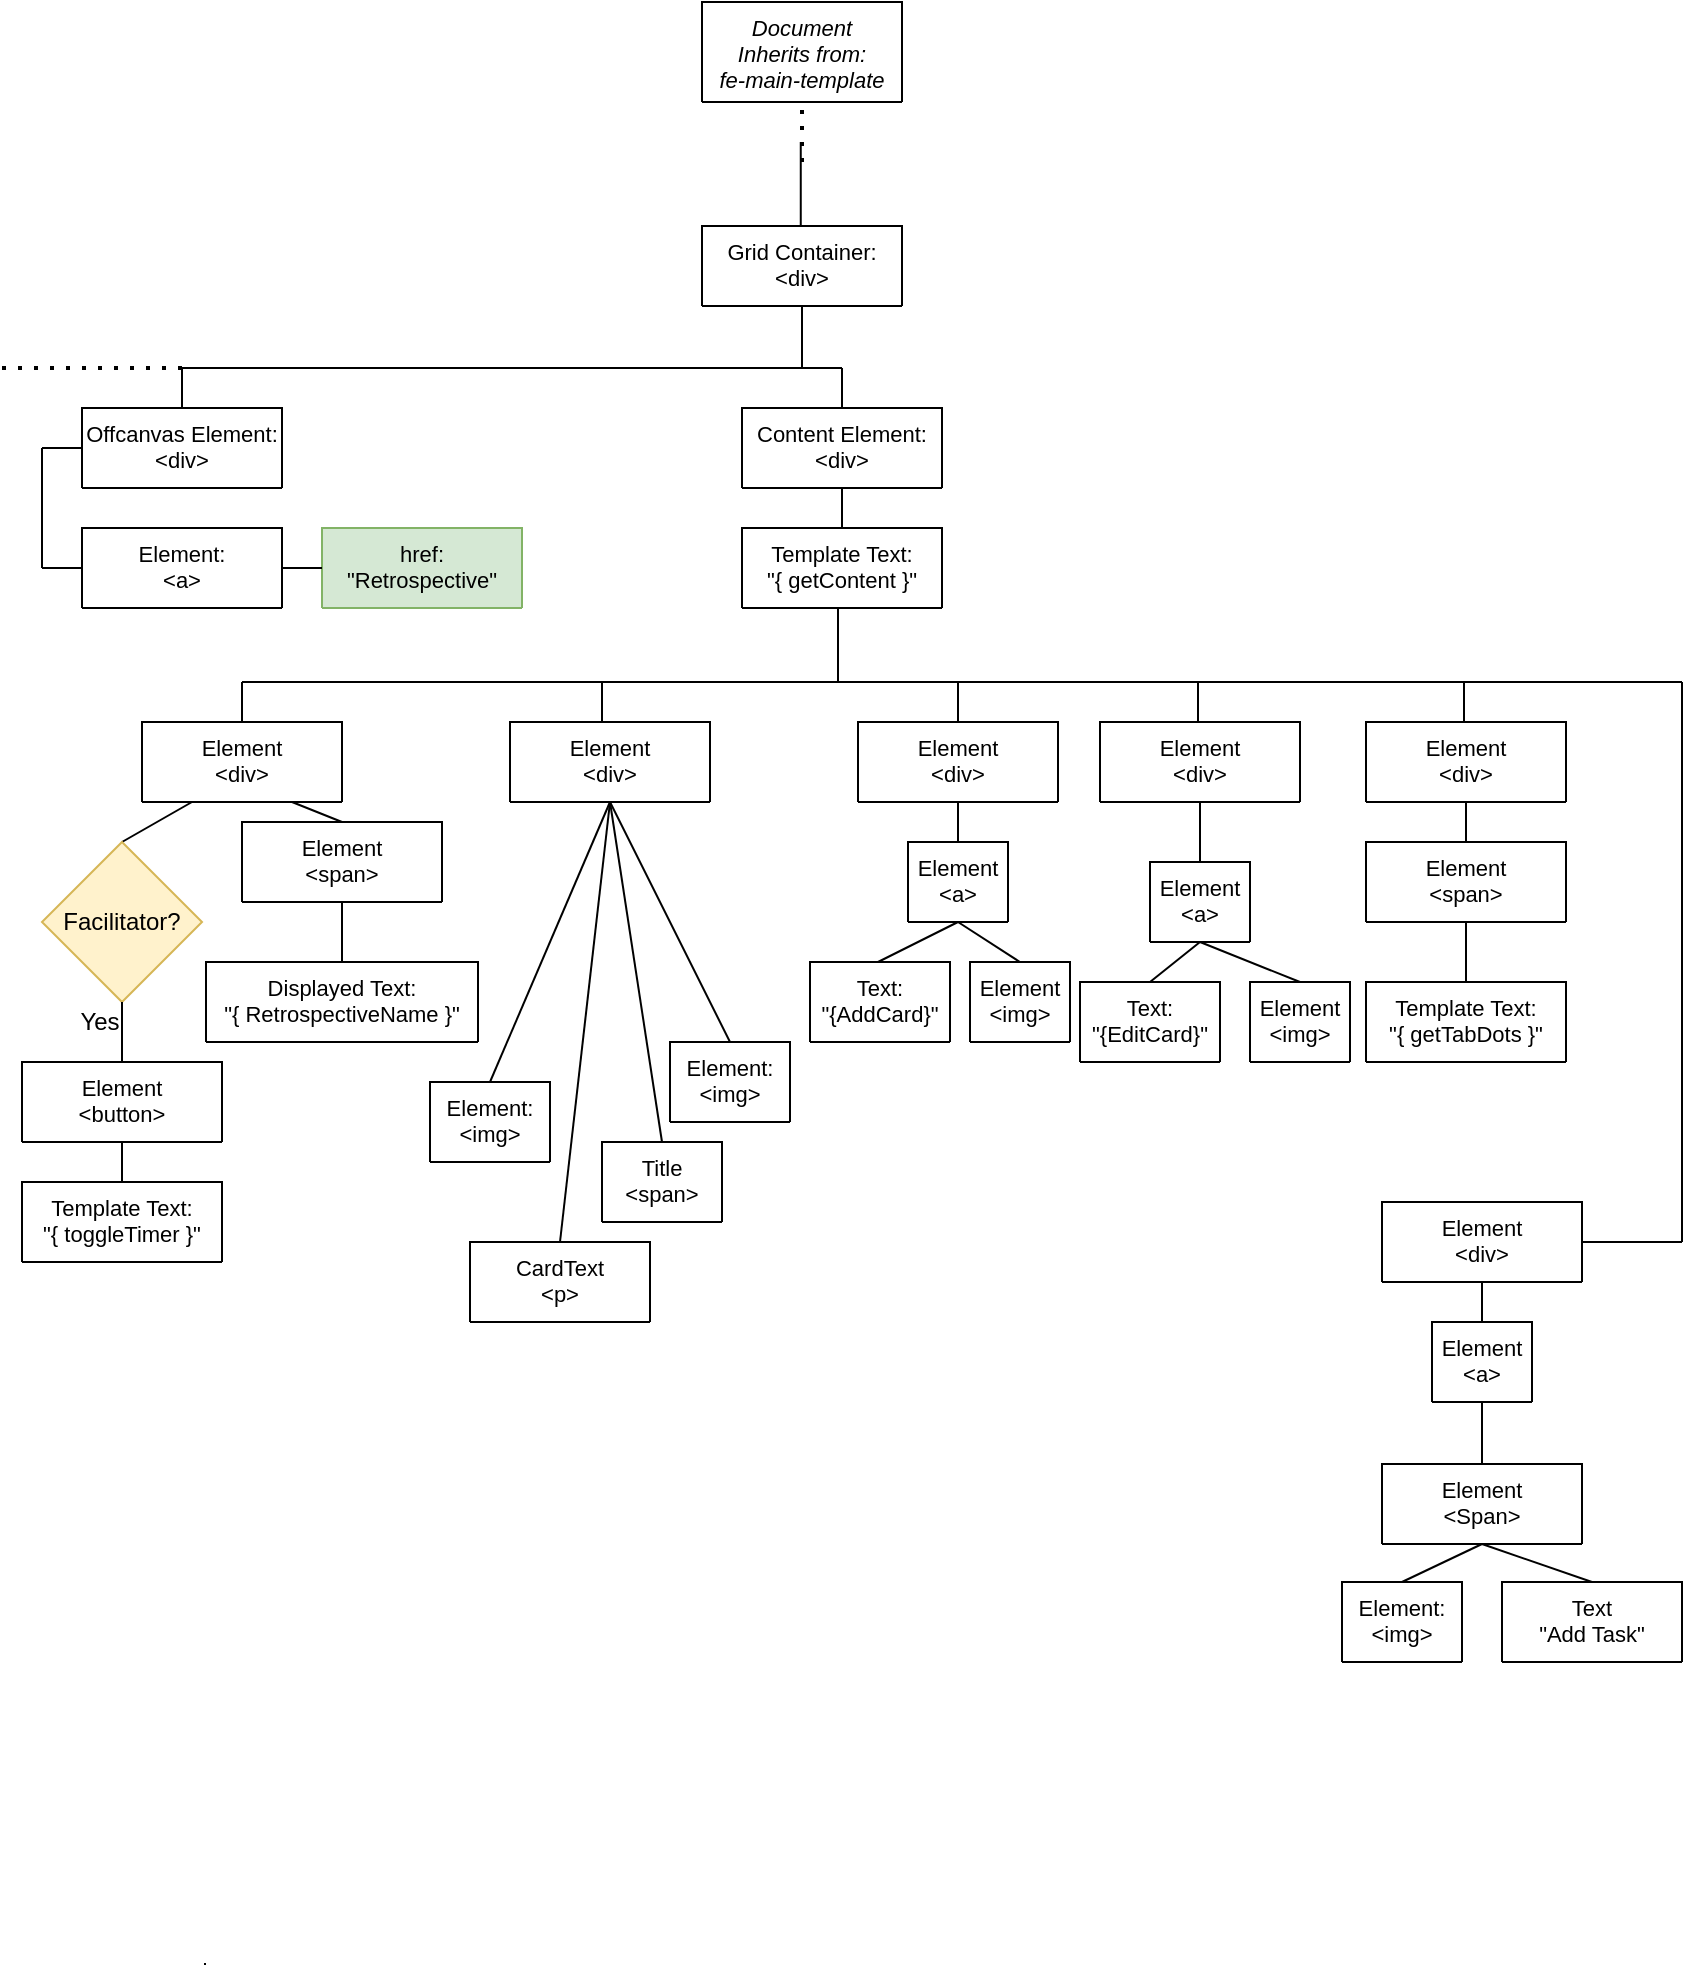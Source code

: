 <mxfile version="23.1.1" type="github">
  <diagram name="Page-1" id="cYGsJFzPVr4hY669UNgf">
    <mxGraphModel dx="1700" dy="843" grid="1" gridSize="10" guides="1" tooltips="1" connect="1" arrows="1" fold="1" page="1" pageScale="1" pageWidth="850" pageHeight="1100" math="0" shadow="0">
      <root>
        <mxCell id="0" />
        <mxCell id="1" parent="0" />
        <mxCell id="bZ-zRYonK2PxEfOanbGE-1" value="" style="endArrow=none;dashed=1;html=1;dashPattern=1 3;strokeWidth=2;rounded=0;entryX=0.5;entryY=1;entryDx=0;entryDy=0;" parent="1" edge="1">
          <mxGeometry width="50" height="50" relative="1" as="geometry">
            <mxPoint x="400" y="80" as="sourcePoint" />
            <mxPoint x="400" y="50" as="targetPoint" />
            <Array as="points">
              <mxPoint x="400" y="80" />
            </Array>
          </mxGeometry>
        </mxCell>
        <mxCell id="bZ-zRYonK2PxEfOanbGE-2" value="" style="endArrow=none;html=1;rounded=0;exitX=0.5;exitY=0;exitDx=0;exitDy=0;" parent="1" edge="1">
          <mxGeometry width="50" height="50" relative="1" as="geometry">
            <mxPoint x="399.38" y="112" as="sourcePoint" />
            <mxPoint x="399.38" y="70" as="targetPoint" />
          </mxGeometry>
        </mxCell>
        <mxCell id="bZ-zRYonK2PxEfOanbGE-3" value="Offcanvas Element:&#xa;&lt;div&gt;&#xa;" style="swimlane;fontStyle=0;align=center;verticalAlign=top;childLayout=stackLayout;horizontal=1;startSize=50;horizontalStack=0;resizeParent=1;resizeLast=0;collapsible=1;marginBottom=0;rounded=0;shadow=0;strokeWidth=1;fontSize=11;" parent="1" vertex="1">
          <mxGeometry x="40" y="203" width="100" height="40" as="geometry">
            <mxRectangle x="130" y="380" width="160" height="26" as="alternateBounds" />
          </mxGeometry>
        </mxCell>
        <mxCell id="bZ-zRYonK2PxEfOanbGE-4" value="Grid Container:&#xa;&lt;div&gt;&#xa;" style="swimlane;fontStyle=0;align=center;verticalAlign=top;childLayout=stackLayout;horizontal=1;startSize=50;horizontalStack=0;resizeParent=1;resizeLast=0;collapsible=1;marginBottom=0;rounded=0;shadow=0;strokeWidth=1;fontSize=11;" parent="1" vertex="1">
          <mxGeometry x="350" y="112" width="100" height="40" as="geometry">
            <mxRectangle x="130" y="380" width="160" height="26" as="alternateBounds" />
          </mxGeometry>
        </mxCell>
        <mxCell id="bZ-zRYonK2PxEfOanbGE-5" value="Element:&#xa;&lt;a&gt;&#xa;" style="swimlane;fontStyle=0;align=center;verticalAlign=top;childLayout=stackLayout;horizontal=1;startSize=50;horizontalStack=0;resizeParent=1;resizeLast=0;collapsible=1;marginBottom=0;rounded=0;shadow=0;strokeWidth=1;fontSize=11;" parent="1" vertex="1">
          <mxGeometry x="40" y="263" width="100" height="40" as="geometry">
            <mxRectangle x="130" y="380" width="160" height="26" as="alternateBounds" />
          </mxGeometry>
        </mxCell>
        <mxCell id="bZ-zRYonK2PxEfOanbGE-6" value="" style="endArrow=none;html=1;rounded=0;entryX=0.5;entryY=1;entryDx=0;entryDy=0;" parent="1" target="bZ-zRYonK2PxEfOanbGE-4" edge="1">
          <mxGeometry width="50" height="50" relative="1" as="geometry">
            <mxPoint x="400" y="183" as="sourcePoint" />
            <mxPoint x="420" y="253" as="targetPoint" />
          </mxGeometry>
        </mxCell>
        <mxCell id="bZ-zRYonK2PxEfOanbGE-7" value="" style="endArrow=none;html=1;rounded=0;exitX=0.5;exitY=0;exitDx=0;exitDy=0;" parent="1" source="bZ-zRYonK2PxEfOanbGE-3" edge="1">
          <mxGeometry width="50" height="50" relative="1" as="geometry">
            <mxPoint x="160" y="303" as="sourcePoint" />
            <mxPoint x="90" y="183" as="targetPoint" />
          </mxGeometry>
        </mxCell>
        <mxCell id="bZ-zRYonK2PxEfOanbGE-8" value="" style="endArrow=none;html=1;rounded=0;entryX=0;entryY=0.5;entryDx=0;entryDy=0;" parent="1" target="bZ-zRYonK2PxEfOanbGE-3" edge="1">
          <mxGeometry width="50" height="50" relative="1" as="geometry">
            <mxPoint x="20" y="223" as="sourcePoint" />
            <mxPoint x="210" y="253" as="targetPoint" />
          </mxGeometry>
        </mxCell>
        <mxCell id="bZ-zRYonK2PxEfOanbGE-9" value="" style="endArrow=none;html=1;rounded=0;entryX=0;entryY=0.5;entryDx=0;entryDy=0;" parent="1" target="bZ-zRYonK2PxEfOanbGE-5" edge="1">
          <mxGeometry width="50" height="50" relative="1" as="geometry">
            <mxPoint x="20" y="283" as="sourcePoint" />
            <mxPoint x="210" y="253" as="targetPoint" />
          </mxGeometry>
        </mxCell>
        <mxCell id="bZ-zRYonK2PxEfOanbGE-10" value="href:&#xa;&quot;Retrospective&quot;&#xa;" style="swimlane;fontStyle=0;align=center;verticalAlign=top;childLayout=stackLayout;horizontal=1;startSize=50;horizontalStack=0;resizeParent=1;resizeLast=0;collapsible=1;marginBottom=0;rounded=0;shadow=0;strokeWidth=1;fontSize=11;fillColor=#d5e8d4;strokeColor=#82b366;" parent="1" vertex="1">
          <mxGeometry x="160" y="263" width="100" height="40" as="geometry">
            <mxRectangle x="130" y="380" width="160" height="26" as="alternateBounds" />
          </mxGeometry>
        </mxCell>
        <mxCell id="bZ-zRYonK2PxEfOanbGE-11" value="" style="endArrow=none;html=1;rounded=0;entryX=0;entryY=0.5;entryDx=0;entryDy=0;exitX=1;exitY=0.5;exitDx=0;exitDy=0;" parent="1" source="bZ-zRYonK2PxEfOanbGE-5" target="bZ-zRYonK2PxEfOanbGE-10" edge="1">
          <mxGeometry width="50" height="50" relative="1" as="geometry">
            <mxPoint x="160" y="303" as="sourcePoint" />
            <mxPoint x="210" y="253" as="targetPoint" />
          </mxGeometry>
        </mxCell>
        <mxCell id="bZ-zRYonK2PxEfOanbGE-12" value="Content Element:&#xa;&lt;div&gt;&#xa;" style="swimlane;fontStyle=0;align=center;verticalAlign=top;childLayout=stackLayout;horizontal=1;startSize=50;horizontalStack=0;resizeParent=1;resizeLast=0;collapsible=1;marginBottom=0;rounded=0;shadow=0;strokeWidth=1;fontSize=11;" parent="1" vertex="1">
          <mxGeometry x="370" y="203" width="100" height="40" as="geometry">
            <mxRectangle x="130" y="380" width="160" height="26" as="alternateBounds" />
          </mxGeometry>
        </mxCell>
        <mxCell id="bZ-zRYonK2PxEfOanbGE-13" value="" style="endArrow=none;html=1;rounded=0;exitX=0.5;exitY=0;exitDx=0;exitDy=0;" parent="1" source="bZ-zRYonK2PxEfOanbGE-12" edge="1">
          <mxGeometry width="50" height="50" relative="1" as="geometry">
            <mxPoint x="210" y="303" as="sourcePoint" />
            <mxPoint x="420" y="183" as="targetPoint" />
          </mxGeometry>
        </mxCell>
        <mxCell id="bZ-zRYonK2PxEfOanbGE-14" value="Template Text:&#xa;&quot;{ getContent }&quot;&#xa;" style="swimlane;fontStyle=0;align=center;verticalAlign=top;childLayout=stackLayout;horizontal=1;startSize=50;horizontalStack=0;resizeParent=1;resizeLast=0;collapsible=1;marginBottom=0;rounded=0;shadow=0;strokeWidth=1;fontSize=11;" parent="1" vertex="1">
          <mxGeometry x="370" y="263" width="100" height="40" as="geometry">
            <mxRectangle x="130" y="380" width="160" height="26" as="alternateBounds" />
          </mxGeometry>
        </mxCell>
        <mxCell id="bZ-zRYonK2PxEfOanbGE-15" value="" style="endArrow=none;html=1;rounded=0;entryX=0.5;entryY=1;entryDx=0;entryDy=0;exitX=0.5;exitY=0;exitDx=0;exitDy=0;" parent="1" source="bZ-zRYonK2PxEfOanbGE-14" target="bZ-zRYonK2PxEfOanbGE-12" edge="1">
          <mxGeometry width="50" height="50" relative="1" as="geometry">
            <mxPoint x="210" y="303" as="sourcePoint" />
            <mxPoint x="260" y="253" as="targetPoint" />
          </mxGeometry>
        </mxCell>
        <mxCell id="bZ-zRYonK2PxEfOanbGE-16" value="" style="endArrow=none;html=1;rounded=0;" parent="1" edge="1">
          <mxGeometry width="50" height="50" relative="1" as="geometry">
            <mxPoint x="90" y="183" as="sourcePoint" />
            <mxPoint x="420" y="183" as="targetPoint" />
          </mxGeometry>
        </mxCell>
        <mxCell id="bZ-zRYonK2PxEfOanbGE-17" value="" style="endArrow=none;html=1;rounded=0;" parent="1" edge="1">
          <mxGeometry width="50" height="50" relative="1" as="geometry">
            <mxPoint x="20" y="283" as="sourcePoint" />
            <mxPoint x="20" y="223" as="targetPoint" />
          </mxGeometry>
        </mxCell>
        <mxCell id="bZ-zRYonK2PxEfOanbGE-18" value="" style="endArrow=none;dashed=1;html=1;dashPattern=1 3;strokeWidth=2;rounded=0;" parent="1" edge="1">
          <mxGeometry width="50" height="50" relative="1" as="geometry">
            <mxPoint y="183" as="sourcePoint" />
            <mxPoint x="90" y="183" as="targetPoint" />
          </mxGeometry>
        </mxCell>
        <mxCell id="bZ-zRYonK2PxEfOanbGE-20" value="" style="endArrow=none;html=1;rounded=0;entryX=0.5;entryY=1;entryDx=0;entryDy=0;" parent="1" edge="1">
          <mxGeometry width="50" height="50" relative="1" as="geometry">
            <mxPoint x="418" y="340" as="sourcePoint" />
            <mxPoint x="418" y="303" as="targetPoint" />
          </mxGeometry>
        </mxCell>
        <mxCell id="bZ-zRYonK2PxEfOanbGE-38" value="" style="endArrow=none;html=1;rounded=0;" parent="1" edge="1">
          <mxGeometry width="50" height="50" relative="1" as="geometry">
            <mxPoint x="840" y="620" as="sourcePoint" />
            <mxPoint x="840" y="340" as="targetPoint" />
          </mxGeometry>
        </mxCell>
        <mxCell id="bZ-zRYonK2PxEfOanbGE-39" value="Element&#xa;&lt;div&gt;&#xa;" style="swimlane;fontStyle=0;align=center;verticalAlign=top;childLayout=stackLayout;horizontal=1;startSize=50;horizontalStack=0;resizeParent=1;resizeLast=0;collapsible=1;marginBottom=0;rounded=0;shadow=0;strokeWidth=1;fontSize=11;" parent="1" vertex="1">
          <mxGeometry x="70" y="360" width="100" height="40" as="geometry">
            <mxRectangle x="130" y="380" width="160" height="26" as="alternateBounds" />
          </mxGeometry>
        </mxCell>
        <mxCell id="bZ-zRYonK2PxEfOanbGE-40" value="Element&#xa;&lt;button&gt;&#xa;&#xa;&#xa;" style="swimlane;fontStyle=0;align=center;verticalAlign=top;childLayout=stackLayout;horizontal=1;startSize=50;horizontalStack=0;resizeParent=1;resizeLast=0;collapsible=1;marginBottom=0;rounded=0;shadow=0;strokeWidth=1;fontSize=11;" parent="1" vertex="1">
          <mxGeometry x="10" y="530" width="100" height="40" as="geometry">
            <mxRectangle x="130" y="380" width="160" height="26" as="alternateBounds" />
          </mxGeometry>
        </mxCell>
        <mxCell id="bZ-zRYonK2PxEfOanbGE-41" value="" style="endArrow=none;html=1;rounded=0;entryX=0.25;entryY=1;entryDx=0;entryDy=0;exitX=0.5;exitY=0;exitDx=0;exitDy=0;" parent="1" source="bZ-zRYonK2PxEfOanbGE-121" target="bZ-zRYonK2PxEfOanbGE-39" edge="1">
          <mxGeometry width="50" height="50" relative="1" as="geometry">
            <mxPoint x="49.68" y="518" as="sourcePoint" />
            <mxPoint x="49.68" y="468" as="targetPoint" />
          </mxGeometry>
        </mxCell>
        <mxCell id="bZ-zRYonK2PxEfOanbGE-43" value="" style="endArrow=none;html=1;rounded=0;entryX=0.5;entryY=1;entryDx=0;entryDy=0;exitX=0.5;exitY=0;exitDx=0;exitDy=0;" parent="1" source="bZ-zRYonK2PxEfOanbGE-42" target="bZ-zRYonK2PxEfOanbGE-40" edge="1">
          <mxGeometry width="50" height="50" relative="1" as="geometry">
            <mxPoint x="-15" y="640" as="sourcePoint" />
            <mxPoint x="35" y="590" as="targetPoint" />
          </mxGeometry>
        </mxCell>
        <mxCell id="bZ-zRYonK2PxEfOanbGE-46" value="Element&#xa;&lt;span&gt;&#xa;" style="swimlane;fontStyle=0;align=center;verticalAlign=top;childLayout=stackLayout;horizontal=1;startSize=50;horizontalStack=0;resizeParent=1;resizeLast=0;collapsible=1;marginBottom=0;rounded=0;shadow=0;strokeWidth=1;fontSize=11;" parent="1" vertex="1">
          <mxGeometry x="120" y="410" width="100" height="40" as="geometry">
            <mxRectangle x="130" y="380" width="160" height="26" as="alternateBounds" />
          </mxGeometry>
        </mxCell>
        <mxCell id="bZ-zRYonK2PxEfOanbGE-47" value="" style="endArrow=none;html=1;rounded=0;entryX=0.75;entryY=1;entryDx=0;entryDy=0;exitX=0.5;exitY=0;exitDx=0;exitDy=0;" parent="1" source="bZ-zRYonK2PxEfOanbGE-46" target="bZ-zRYonK2PxEfOanbGE-39" edge="1">
          <mxGeometry width="50" height="50" relative="1" as="geometry">
            <mxPoint x="223" y="520" as="sourcePoint" />
            <mxPoint x="273" y="470" as="targetPoint" />
          </mxGeometry>
        </mxCell>
        <mxCell id="bZ-zRYonK2PxEfOanbGE-48" value="Displayed Text:&#xa;&quot;{ RetrospectiveName }&quot;&#xa;" style="swimlane;fontStyle=0;align=center;verticalAlign=top;childLayout=stackLayout;horizontal=1;startSize=50;horizontalStack=0;resizeParent=1;resizeLast=0;collapsible=1;marginBottom=0;rounded=0;shadow=0;strokeWidth=1;fontSize=11;" parent="1" vertex="1">
          <mxGeometry x="102" y="480" width="136" height="40" as="geometry">
            <mxRectangle x="130" y="380" width="160" height="26" as="alternateBounds" />
          </mxGeometry>
        </mxCell>
        <mxCell id="bZ-zRYonK2PxEfOanbGE-49" value="" style="endArrow=none;html=1;rounded=0;entryX=0.5;entryY=1;entryDx=0;entryDy=0;exitX=0.5;exitY=0;exitDx=0;exitDy=0;" parent="1" source="bZ-zRYonK2PxEfOanbGE-48" target="bZ-zRYonK2PxEfOanbGE-46" edge="1">
          <mxGeometry width="50" height="50" relative="1" as="geometry">
            <mxPoint x="233" y="520" as="sourcePoint" />
            <mxPoint x="283" y="470" as="targetPoint" />
          </mxGeometry>
        </mxCell>
        <mxCell id="bZ-zRYonK2PxEfOanbGE-50" value="" style="endArrow=none;html=1;rounded=0;entryX=0.5;entryY=0;entryDx=0;entryDy=0;" parent="1" target="bZ-zRYonK2PxEfOanbGE-39" edge="1">
          <mxGeometry width="50" height="50" relative="1" as="geometry">
            <mxPoint x="120" y="340" as="sourcePoint" />
            <mxPoint x="120" y="440" as="targetPoint" />
          </mxGeometry>
        </mxCell>
        <mxCell id="bZ-zRYonK2PxEfOanbGE-56" value="" style="endArrow=none;html=1;rounded=0;" parent="1" edge="1">
          <mxGeometry width="50" height="50" relative="1" as="geometry">
            <mxPoint x="300" y="340" as="sourcePoint" />
            <mxPoint x="300" y="400" as="targetPoint" />
          </mxGeometry>
        </mxCell>
        <mxCell id="bZ-zRYonK2PxEfOanbGE-57" value="Title&#xa;&lt;span&gt;&#xa;" style="swimlane;fontStyle=0;align=center;verticalAlign=top;childLayout=stackLayout;horizontal=1;startSize=50;horizontalStack=0;resizeParent=1;resizeLast=0;collapsible=1;marginBottom=0;rounded=0;shadow=0;strokeWidth=1;fontSize=11;" parent="1" vertex="1">
          <mxGeometry x="300" y="570" width="60" height="40" as="geometry">
            <mxRectangle x="130" y="380" width="160" height="26" as="alternateBounds" />
          </mxGeometry>
        </mxCell>
        <mxCell id="bZ-zRYonK2PxEfOanbGE-63" value="" style="endArrow=none;html=1;rounded=0;entryX=0.5;entryY=1;entryDx=0;entryDy=0;exitX=0.5;exitY=0;exitDx=0;exitDy=0;" parent="1" source="bZ-zRYonK2PxEfOanbGE-57" target="bZ-zRYonK2PxEfOanbGE-64" edge="1">
          <mxGeometry width="50" height="50" relative="1" as="geometry">
            <mxPoint x="601.5" y="459" as="sourcePoint" />
            <mxPoint x="493" y="491" as="targetPoint" />
          </mxGeometry>
        </mxCell>
        <mxCell id="bZ-zRYonK2PxEfOanbGE-64" value="Element&#xa;&lt;div&gt;&#xa;" style="swimlane;fontStyle=0;align=center;verticalAlign=top;childLayout=stackLayout;horizontal=1;startSize=50;horizontalStack=0;resizeParent=1;resizeLast=0;collapsible=1;marginBottom=0;rounded=0;shadow=0;strokeWidth=1;fontSize=11;" parent="1" vertex="1">
          <mxGeometry x="254" y="360" width="100" height="40" as="geometry">
            <mxRectangle x="130" y="380" width="160" height="26" as="alternateBounds" />
          </mxGeometry>
        </mxCell>
        <mxCell id="bZ-zRYonK2PxEfOanbGE-65" value="Element:&#xa;&lt;img&gt;&#xa;" style="swimlane;fontStyle=0;align=center;verticalAlign=top;childLayout=stackLayout;horizontal=1;startSize=50;horizontalStack=0;resizeParent=1;resizeLast=0;collapsible=1;marginBottom=0;rounded=0;shadow=0;strokeWidth=1;fontSize=11;" parent="1" vertex="1">
          <mxGeometry x="334" y="520" width="60" height="40" as="geometry">
            <mxRectangle x="130" y="380" width="160" height="26" as="alternateBounds" />
          </mxGeometry>
        </mxCell>
        <mxCell id="bZ-zRYonK2PxEfOanbGE-66" value="" style="endArrow=none;html=1;rounded=0;exitX=0.5;exitY=0;exitDx=0;exitDy=0;entryX=0.5;entryY=1;entryDx=0;entryDy=0;" parent="1" source="bZ-zRYonK2PxEfOanbGE-65" target="bZ-zRYonK2PxEfOanbGE-64" edge="1">
          <mxGeometry width="50" height="50" relative="1" as="geometry">
            <mxPoint x="619" y="437" as="sourcePoint" />
            <mxPoint x="303" y="440" as="targetPoint" />
          </mxGeometry>
        </mxCell>
        <mxCell id="bZ-zRYonK2PxEfOanbGE-67" value="" style="endArrow=none;html=1;rounded=0;entryX=0.5;entryY=1;entryDx=0;entryDy=0;exitX=0.5;exitY=0;exitDx=0;exitDy=0;" parent="1" source="bZ-zRYonK2PxEfOanbGE-68" target="bZ-zRYonK2PxEfOanbGE-64" edge="1">
          <mxGeometry width="50" height="50" relative="1" as="geometry">
            <mxPoint x="589" y="587" as="sourcePoint" />
            <mxPoint x="669" y="387" as="targetPoint" />
          </mxGeometry>
        </mxCell>
        <mxCell id="bZ-zRYonK2PxEfOanbGE-68" value="CardText&#xa;&lt;p&gt;&#xa;&#xa;" style="swimlane;fontStyle=0;align=center;verticalAlign=top;childLayout=stackLayout;horizontal=1;startSize=50;horizontalStack=0;resizeParent=1;resizeLast=0;collapsible=1;marginBottom=0;rounded=0;shadow=0;strokeWidth=1;fontSize=11;" parent="1" vertex="1">
          <mxGeometry x="234" y="620" width="90" height="40" as="geometry">
            <mxRectangle x="130" y="380" width="160" height="26" as="alternateBounds" />
          </mxGeometry>
        </mxCell>
        <mxCell id="bZ-zRYonK2PxEfOanbGE-69" value="Element:&#xa;&lt;img&gt;&#xa;" style="swimlane;fontStyle=0;align=center;verticalAlign=top;childLayout=stackLayout;horizontal=1;startSize=50;horizontalStack=0;resizeParent=1;resizeLast=0;collapsible=1;marginBottom=0;rounded=0;shadow=0;strokeWidth=1;fontSize=11;" parent="1" vertex="1">
          <mxGeometry x="214" y="540" width="60" height="40" as="geometry">
            <mxRectangle x="130" y="380" width="160" height="26" as="alternateBounds" />
          </mxGeometry>
        </mxCell>
        <mxCell id="bZ-zRYonK2PxEfOanbGE-70" value="" style="endArrow=none;html=1;rounded=0;entryX=0.5;entryY=1;entryDx=0;entryDy=0;exitX=0.5;exitY=0;exitDx=0;exitDy=0;" parent="1" source="bZ-zRYonK2PxEfOanbGE-69" target="bZ-zRYonK2PxEfOanbGE-64" edge="1">
          <mxGeometry width="50" height="50" relative="1" as="geometry">
            <mxPoint x="619" y="607" as="sourcePoint" />
            <mxPoint x="669" y="557" as="targetPoint" />
          </mxGeometry>
        </mxCell>
        <mxCell id="bZ-zRYonK2PxEfOanbGE-71" value="Element&#xa;&lt;div&gt;&#xa;" style="swimlane;fontStyle=0;align=center;verticalAlign=top;childLayout=stackLayout;horizontal=1;startSize=50;horizontalStack=0;resizeParent=1;resizeLast=0;collapsible=1;marginBottom=0;rounded=0;shadow=0;strokeWidth=1;fontSize=11;" parent="1" vertex="1">
          <mxGeometry x="690" y="600" width="100" height="40" as="geometry">
            <mxRectangle x="130" y="380" width="160" height="26" as="alternateBounds" />
          </mxGeometry>
        </mxCell>
        <mxCell id="bZ-zRYonK2PxEfOanbGE-73" value="Element&#xa;&lt;Span&gt;&#xa;" style="swimlane;fontStyle=0;align=center;verticalAlign=top;childLayout=stackLayout;horizontal=1;startSize=50;horizontalStack=0;resizeParent=1;resizeLast=0;collapsible=1;marginBottom=0;rounded=0;shadow=0;strokeWidth=1;fontSize=11;" parent="1" vertex="1">
          <mxGeometry x="690" y="731" width="100" height="40" as="geometry">
            <mxRectangle x="130" y="380" width="160" height="26" as="alternateBounds" />
          </mxGeometry>
        </mxCell>
        <mxCell id="bZ-zRYonK2PxEfOanbGE-74" value="Element:&#xa;&lt;img&gt;&#xa;" style="swimlane;fontStyle=0;align=center;verticalAlign=top;childLayout=stackLayout;horizontal=1;startSize=50;horizontalStack=0;resizeParent=1;resizeLast=0;collapsible=1;marginBottom=0;rounded=0;shadow=0;strokeWidth=1;fontSize=11;" parent="1" vertex="1">
          <mxGeometry x="670" y="790" width="60" height="40" as="geometry">
            <mxRectangle x="130" y="380" width="160" height="26" as="alternateBounds" />
          </mxGeometry>
        </mxCell>
        <mxCell id="bZ-zRYonK2PxEfOanbGE-75" value="Text&#xa;&quot;Add Task&quot;&#xa;" style="swimlane;fontStyle=0;align=center;verticalAlign=top;childLayout=stackLayout;horizontal=1;startSize=50;horizontalStack=0;resizeParent=1;resizeLast=0;collapsible=1;marginBottom=0;rounded=0;shadow=0;strokeWidth=1;fontSize=11;" parent="1" vertex="1">
          <mxGeometry x="750" y="790" width="90" height="40" as="geometry">
            <mxRectangle x="130" y="380" width="160" height="26" as="alternateBounds" />
          </mxGeometry>
        </mxCell>
        <mxCell id="bZ-zRYonK2PxEfOanbGE-76" value="Element&#xa;&lt;a&gt;&#xa;" style="swimlane;fontStyle=0;align=center;verticalAlign=top;childLayout=stackLayout;horizontal=1;startSize=50;horizontalStack=0;resizeParent=1;resizeLast=0;collapsible=1;marginBottom=0;rounded=0;shadow=0;strokeWidth=1;fontSize=11;" parent="1" vertex="1">
          <mxGeometry x="715" y="660" width="50" height="40" as="geometry">
            <mxRectangle x="130" y="380" width="160" height="26" as="alternateBounds" />
          </mxGeometry>
        </mxCell>
        <mxCell id="bZ-zRYonK2PxEfOanbGE-77" value="" style="endArrow=none;html=1;rounded=0;entryX=0.5;entryY=1;entryDx=0;entryDy=0;exitX=0.5;exitY=0;exitDx=0;exitDy=0;" parent="1" source="bZ-zRYonK2PxEfOanbGE-76" target="bZ-zRYonK2PxEfOanbGE-71" edge="1">
          <mxGeometry width="50" height="50" relative="1" as="geometry">
            <mxPoint x="910" y="581" as="sourcePoint" />
            <mxPoint x="960" y="531" as="targetPoint" />
          </mxGeometry>
        </mxCell>
        <mxCell id="bZ-zRYonK2PxEfOanbGE-78" value="" style="endArrow=none;html=1;rounded=0;exitX=0.5;exitY=1;exitDx=0;exitDy=0;entryX=0.5;entryY=0;entryDx=0;entryDy=0;" parent="1" source="bZ-zRYonK2PxEfOanbGE-76" target="bZ-zRYonK2PxEfOanbGE-73" edge="1">
          <mxGeometry width="50" height="50" relative="1" as="geometry">
            <mxPoint x="910" y="601" as="sourcePoint" />
            <mxPoint x="960" y="551" as="targetPoint" />
          </mxGeometry>
        </mxCell>
        <mxCell id="bZ-zRYonK2PxEfOanbGE-79" value="" style="endArrow=none;html=1;rounded=0;entryX=0.5;entryY=1;entryDx=0;entryDy=0;" parent="1" target="bZ-zRYonK2PxEfOanbGE-73" edge="1">
          <mxGeometry width="50" height="50" relative="1" as="geometry">
            <mxPoint x="700" y="790" as="sourcePoint" />
            <mxPoint x="922.5" y="751" as="targetPoint" />
          </mxGeometry>
        </mxCell>
        <mxCell id="bZ-zRYonK2PxEfOanbGE-80" value="" style="endArrow=none;html=1;rounded=0;entryX=0.5;entryY=0;entryDx=0;entryDy=0;exitX=0.5;exitY=1;exitDx=0;exitDy=0;" parent="1" source="bZ-zRYonK2PxEfOanbGE-73" target="bZ-zRYonK2PxEfOanbGE-75" edge="1">
          <mxGeometry width="50" height="50" relative="1" as="geometry">
            <mxPoint x="923" y="781" as="sourcePoint" />
            <mxPoint x="960" y="541" as="targetPoint" />
          </mxGeometry>
        </mxCell>
        <mxCell id="bZ-zRYonK2PxEfOanbGE-86" value="Element&#xa;&lt;div&gt;&#xa;" style="swimlane;fontStyle=0;align=center;verticalAlign=top;childLayout=stackLayout;horizontal=1;startSize=50;horizontalStack=0;resizeParent=1;resizeLast=0;collapsible=1;marginBottom=0;rounded=0;shadow=0;strokeWidth=1;fontSize=11;" parent="1" vertex="1">
          <mxGeometry x="428" y="360" width="100" height="40" as="geometry">
            <mxRectangle x="130" y="380" width="160" height="26" as="alternateBounds" />
          </mxGeometry>
        </mxCell>
        <mxCell id="bZ-zRYonK2PxEfOanbGE-87" value="Element&#xa;&lt;div&gt;&#xa;" style="swimlane;fontStyle=0;align=center;verticalAlign=top;childLayout=stackLayout;horizontal=1;startSize=50;horizontalStack=0;resizeParent=1;resizeLast=0;collapsible=1;marginBottom=0;rounded=0;shadow=0;strokeWidth=1;fontSize=11;" parent="1" vertex="1">
          <mxGeometry x="549" y="360" width="100" height="40" as="geometry">
            <mxRectangle x="130" y="380" width="160" height="26" as="alternateBounds" />
          </mxGeometry>
        </mxCell>
        <mxCell id="bZ-zRYonK2PxEfOanbGE-88" value="Element&#xa;&lt;a&gt;&#xa;" style="swimlane;fontStyle=0;align=center;verticalAlign=top;childLayout=stackLayout;horizontal=1;startSize=50;horizontalStack=0;resizeParent=1;resizeLast=0;collapsible=1;marginBottom=0;rounded=0;shadow=0;strokeWidth=1;fontSize=11;" parent="1" vertex="1">
          <mxGeometry x="453" y="420" width="50" height="40" as="geometry">
            <mxRectangle x="130" y="380" width="160" height="26" as="alternateBounds" />
          </mxGeometry>
        </mxCell>
        <mxCell id="bZ-zRYonK2PxEfOanbGE-89" value="Element&#xa;&lt;img&gt;&#xa;" style="swimlane;fontStyle=0;align=center;verticalAlign=top;childLayout=stackLayout;horizontal=1;startSize=50;horizontalStack=0;resizeParent=1;resizeLast=0;collapsible=1;marginBottom=0;rounded=0;shadow=0;strokeWidth=1;fontSize=11;" parent="1" vertex="1">
          <mxGeometry x="484" y="480" width="50" height="40" as="geometry">
            <mxRectangle x="130" y="380" width="160" height="26" as="alternateBounds" />
          </mxGeometry>
        </mxCell>
        <mxCell id="bZ-zRYonK2PxEfOanbGE-90" value="Text:&#xa;&quot;{AddCard}&quot;&#xa;&#xa;" style="swimlane;fontStyle=0;align=center;verticalAlign=top;childLayout=stackLayout;horizontal=1;startSize=50;horizontalStack=0;resizeParent=1;resizeLast=0;collapsible=1;marginBottom=0;rounded=0;shadow=0;strokeWidth=1;fontSize=11;" parent="1" vertex="1">
          <mxGeometry x="404" y="480" width="70" height="40" as="geometry">
            <mxRectangle x="130" y="380" width="160" height="26" as="alternateBounds" />
          </mxGeometry>
        </mxCell>
        <mxCell id="bZ-zRYonK2PxEfOanbGE-91" value="" style="endArrow=none;html=1;rounded=0;exitX=0.5;exitY=1;exitDx=0;exitDy=0;entryX=0.5;entryY=0;entryDx=0;entryDy=0;" parent="1" source="bZ-zRYonK2PxEfOanbGE-86" target="bZ-zRYonK2PxEfOanbGE-88" edge="1">
          <mxGeometry width="50" height="50" relative="1" as="geometry">
            <mxPoint x="678" y="410" as="sourcePoint" />
            <mxPoint x="728" y="360" as="targetPoint" />
          </mxGeometry>
        </mxCell>
        <mxCell id="bZ-zRYonK2PxEfOanbGE-92" value="" style="endArrow=none;html=1;rounded=0;exitX=0.5;exitY=1;exitDx=0;exitDy=0;entryX=0.5;entryY=0;entryDx=0;entryDy=0;" parent="1" source="bZ-zRYonK2PxEfOanbGE-88" target="bZ-zRYonK2PxEfOanbGE-89" edge="1">
          <mxGeometry width="50" height="50" relative="1" as="geometry">
            <mxPoint x="678" y="410" as="sourcePoint" />
            <mxPoint x="653" y="480" as="targetPoint" />
          </mxGeometry>
        </mxCell>
        <mxCell id="bZ-zRYonK2PxEfOanbGE-93" value="" style="endArrow=none;html=1;rounded=0;exitX=0.5;exitY=1;exitDx=0;exitDy=0;entryX=0.5;entryY=0;entryDx=0;entryDy=0;" parent="1" source="bZ-zRYonK2PxEfOanbGE-88" edge="1">
          <mxGeometry width="50" height="50" relative="1" as="geometry">
            <mxPoint x="678" y="410" as="sourcePoint" />
            <mxPoint x="438" y="480" as="targetPoint" />
          </mxGeometry>
        </mxCell>
        <mxCell id="bZ-zRYonK2PxEfOanbGE-94" value="Element&#xa;&lt;a&gt;&#xa;" style="swimlane;fontStyle=0;align=center;verticalAlign=top;childLayout=stackLayout;horizontal=1;startSize=50;horizontalStack=0;resizeParent=1;resizeLast=0;collapsible=1;marginBottom=0;rounded=0;shadow=0;strokeWidth=1;fontSize=11;" parent="1" vertex="1">
          <mxGeometry x="574" y="430" width="50" height="40" as="geometry">
            <mxRectangle x="130" y="380" width="160" height="26" as="alternateBounds" />
          </mxGeometry>
        </mxCell>
        <mxCell id="bZ-zRYonK2PxEfOanbGE-95" value="Element&#xa;&lt;img&gt;&#xa;" style="swimlane;fontStyle=0;align=center;verticalAlign=top;childLayout=stackLayout;horizontal=1;startSize=50;horizontalStack=0;resizeParent=1;resizeLast=0;collapsible=1;marginBottom=0;rounded=0;shadow=0;strokeWidth=1;fontSize=11;" parent="1" vertex="1">
          <mxGeometry x="624" y="490" width="50" height="40" as="geometry">
            <mxRectangle x="130" y="380" width="160" height="26" as="alternateBounds" />
          </mxGeometry>
        </mxCell>
        <mxCell id="bZ-zRYonK2PxEfOanbGE-96" value="Text:&#xa;&quot;{EditCard}&quot;&#xa;&#xa;" style="swimlane;fontStyle=0;align=center;verticalAlign=top;childLayout=stackLayout;horizontal=1;startSize=50;horizontalStack=0;resizeParent=1;resizeLast=0;collapsible=1;marginBottom=0;rounded=0;shadow=0;strokeWidth=1;fontSize=11;" parent="1" vertex="1">
          <mxGeometry x="539" y="490" width="70" height="40" as="geometry">
            <mxRectangle x="130" y="380" width="160" height="26" as="alternateBounds" />
          </mxGeometry>
        </mxCell>
        <mxCell id="bZ-zRYonK2PxEfOanbGE-97" value="" style="endArrow=none;html=1;rounded=0;exitX=0.5;exitY=1;exitDx=0;exitDy=0;entryX=0.5;entryY=0;entryDx=0;entryDy=0;" parent="1" source="bZ-zRYonK2PxEfOanbGE-87" target="bZ-zRYonK2PxEfOanbGE-94" edge="1">
          <mxGeometry width="50" height="50" relative="1" as="geometry">
            <mxPoint x="584" y="622" as="sourcePoint" />
            <mxPoint x="784" y="472" as="targetPoint" />
          </mxGeometry>
        </mxCell>
        <mxCell id="bZ-zRYonK2PxEfOanbGE-98" value="" style="endArrow=none;html=1;rounded=0;exitX=0.5;exitY=1;exitDx=0;exitDy=0;entryX=0.5;entryY=0;entryDx=0;entryDy=0;" parent="1" source="bZ-zRYonK2PxEfOanbGE-94" target="bZ-zRYonK2PxEfOanbGE-95" edge="1">
          <mxGeometry width="50" height="50" relative="1" as="geometry">
            <mxPoint x="734" y="522" as="sourcePoint" />
            <mxPoint x="784" y="472" as="targetPoint" />
          </mxGeometry>
        </mxCell>
        <mxCell id="bZ-zRYonK2PxEfOanbGE-99" value="" style="endArrow=none;html=1;rounded=0;exitX=0.5;exitY=1;exitDx=0;exitDy=0;entryX=0.5;entryY=0;entryDx=0;entryDy=0;" parent="1" source="bZ-zRYonK2PxEfOanbGE-94" target="bZ-zRYonK2PxEfOanbGE-96" edge="1">
          <mxGeometry width="50" height="50" relative="1" as="geometry">
            <mxPoint x="734" y="522" as="sourcePoint" />
            <mxPoint x="784" y="472" as="targetPoint" />
          </mxGeometry>
        </mxCell>
        <mxCell id="bZ-zRYonK2PxEfOanbGE-105" value="&lt;br&gt;&lt;br&gt;&lt;br&gt;&lt;br&gt;" style="endArrow=none;html=1;rounded=0;exitX=0.5;exitY=0;exitDx=0;exitDy=0;" parent="1" source="bZ-zRYonK2PxEfOanbGE-86" edge="1">
          <mxGeometry x="0.111" y="7" width="50" height="50" relative="1" as="geometry">
            <mxPoint x="473" y="406" as="sourcePoint" />
            <mxPoint x="478" y="340" as="targetPoint" />
            <mxPoint as="offset" />
          </mxGeometry>
        </mxCell>
        <mxCell id="bZ-zRYonK2PxEfOanbGE-106" value="&lt;br&gt;&lt;br&gt;&lt;br&gt;&lt;br&gt;" style="endArrow=none;html=1;rounded=0;entryX=1;entryY=0.5;entryDx=0;entryDy=0;" parent="1" target="bZ-zRYonK2PxEfOanbGE-71" edge="1">
          <mxGeometry x="0.111" y="7" width="50" height="50" relative="1" as="geometry">
            <mxPoint x="840" y="620" as="sourcePoint" />
            <mxPoint x="800" y="620" as="targetPoint" />
            <mxPoint as="offset" />
          </mxGeometry>
        </mxCell>
        <mxCell id="bZ-zRYonK2PxEfOanbGE-107" value="Element&#xa;&lt;div&gt;&#xa;" style="swimlane;fontStyle=0;align=center;verticalAlign=top;childLayout=stackLayout;horizontal=1;startSize=50;horizontalStack=0;resizeParent=1;resizeLast=0;collapsible=1;marginBottom=0;rounded=0;shadow=0;strokeWidth=1;fontSize=11;" parent="1" vertex="1">
          <mxGeometry x="682" y="360" width="100" height="40" as="geometry">
            <mxRectangle x="130" y="380" width="160" height="26" as="alternateBounds" />
          </mxGeometry>
        </mxCell>
        <mxCell id="bZ-zRYonK2PxEfOanbGE-108" value="" style="endArrow=none;html=1;rounded=0;exitX=0.5;exitY=1;exitDx=0;exitDy=0;entryX=0.5;entryY=0;entryDx=0;entryDy=0;" parent="1" source="bZ-zRYonK2PxEfOanbGE-107" target="bZ-zRYonK2PxEfOanbGE-110" edge="1">
          <mxGeometry width="50" height="50" relative="1" as="geometry">
            <mxPoint x="888" y="210" as="sourcePoint" />
            <mxPoint x="758" y="510" as="targetPoint" />
          </mxGeometry>
        </mxCell>
        <mxCell id="bZ-zRYonK2PxEfOanbGE-110" value="Element&#xa;&lt;span&gt;&#xa;" style="swimlane;fontStyle=0;align=center;verticalAlign=top;childLayout=stackLayout;horizontal=1;startSize=50;horizontalStack=0;resizeParent=1;resizeLast=0;collapsible=1;marginBottom=0;rounded=0;shadow=0;strokeWidth=1;fontSize=11;" parent="1" vertex="1">
          <mxGeometry x="682" y="420" width="100" height="40" as="geometry">
            <mxRectangle x="130" y="380" width="160" height="26" as="alternateBounds" />
          </mxGeometry>
        </mxCell>
        <mxCell id="bZ-zRYonK2PxEfOanbGE-111" value="Template Text:&#xa;&quot;{ getTabDots }&quot;&#xa;" style="swimlane;fontStyle=0;align=center;verticalAlign=top;childLayout=stackLayout;horizontal=1;startSize=50;horizontalStack=0;resizeParent=1;resizeLast=0;collapsible=1;marginBottom=0;rounded=0;shadow=0;strokeWidth=1;fontSize=11;" parent="1" vertex="1">
          <mxGeometry x="682" y="490" width="100" height="40" as="geometry">
            <mxRectangle x="130" y="380" width="160" height="26" as="alternateBounds" />
          </mxGeometry>
        </mxCell>
        <mxCell id="bZ-zRYonK2PxEfOanbGE-112" value="" style="endArrow=none;html=1;rounded=0;exitX=0.5;exitY=1;exitDx=0;exitDy=0;entryX=0.5;entryY=0;entryDx=0;entryDy=0;" parent="1" source="bZ-zRYonK2PxEfOanbGE-110" target="bZ-zRYonK2PxEfOanbGE-111" edge="1">
          <mxGeometry width="50" height="50" relative="1" as="geometry">
            <mxPoint x="748" y="520" as="sourcePoint" />
            <mxPoint x="868" y="510" as="targetPoint" />
            <Array as="points" />
          </mxGeometry>
        </mxCell>
        <mxCell id="bZ-zRYonK2PxEfOanbGE-121" value="Facilitator?" style="rhombus;whiteSpace=wrap;html=1;fillColor=#fff2cc;strokeColor=#d6b656;" parent="1" vertex="1">
          <mxGeometry x="20" y="420" width="80" height="80" as="geometry" />
        </mxCell>
        <mxCell id="bZ-zRYonK2PxEfOanbGE-123" value="Yes" style="text;html=1;strokeColor=none;fillColor=none;align=center;verticalAlign=middle;whiteSpace=wrap;rounded=0;" parent="1" vertex="1">
          <mxGeometry x="19" y="495" width="60" height="30" as="geometry" />
        </mxCell>
        <mxCell id="bZ-zRYonK2PxEfOanbGE-127" value="" style="endArrow=none;html=1;rounded=0;" parent="1" edge="1">
          <mxGeometry x="0.111" y="7" width="50" height="50" relative="1" as="geometry">
            <mxPoint x="101" y="981" as="sourcePoint" />
            <mxPoint x="102.0" y="981" as="targetPoint" />
            <mxPoint as="offset" />
          </mxGeometry>
        </mxCell>
        <mxCell id="bZ-zRYonK2PxEfOanbGE-42" value="Template Text:&#xa;&quot;{ toggleTimer }&quot;&#xa;&#xa;&#xa;" style="swimlane;fontStyle=0;align=center;verticalAlign=top;childLayout=stackLayout;horizontal=1;startSize=50;horizontalStack=0;resizeParent=1;resizeLast=0;collapsible=1;marginBottom=0;rounded=0;shadow=0;strokeWidth=1;fontSize=11;" parent="1" vertex="1">
          <mxGeometry x="10" y="590" width="100" height="40" as="geometry">
            <mxRectangle x="130" y="380" width="160" height="26" as="alternateBounds" />
          </mxGeometry>
        </mxCell>
        <mxCell id="bZ-zRYonK2PxEfOanbGE-129" value="" style="endArrow=none;html=1;rounded=0;exitX=0.5;exitY=0;exitDx=0;exitDy=0;entryX=0.5;entryY=1;entryDx=0;entryDy=0;" parent="1" source="bZ-zRYonK2PxEfOanbGE-40" target="bZ-zRYonK2PxEfOanbGE-121" edge="1">
          <mxGeometry width="50" height="50" relative="1" as="geometry">
            <mxPoint x="49" y="639" as="sourcePoint" />
            <mxPoint x="50" y="600" as="targetPoint" />
          </mxGeometry>
        </mxCell>
        <mxCell id="bZ-zRYonK2PxEfOanbGE-134" value="" style="endArrow=none;html=1;rounded=0;movable=1;resizable=1;rotatable=1;deletable=1;editable=1;locked=0;connectable=1;" parent="1" edge="1">
          <mxGeometry width="50" height="50" relative="1" as="geometry">
            <mxPoint x="840" y="340" as="sourcePoint" />
            <mxPoint x="120" y="340" as="targetPoint" />
          </mxGeometry>
        </mxCell>
        <mxCell id="bZ-zRYonK2PxEfOanbGE-135" value="&lt;br&gt;&lt;br&gt;&lt;br&gt;&lt;br&gt;" style="endArrow=none;html=1;rounded=0;exitX=0.5;exitY=0;exitDx=0;exitDy=0;" parent="1" edge="1">
          <mxGeometry x="0.111" y="7" width="50" height="50" relative="1" as="geometry">
            <mxPoint x="598" y="360" as="sourcePoint" />
            <mxPoint x="598" y="340" as="targetPoint" />
            <mxPoint as="offset" />
          </mxGeometry>
        </mxCell>
        <mxCell id="bZ-zRYonK2PxEfOanbGE-136" value="&lt;br&gt;&lt;br&gt;&lt;br&gt;&lt;br&gt;" style="endArrow=none;html=1;rounded=0;exitX=0.5;exitY=0;exitDx=0;exitDy=0;" parent="1" edge="1">
          <mxGeometry x="0.111" y="7" width="50" height="50" relative="1" as="geometry">
            <mxPoint x="731" y="360" as="sourcePoint" />
            <mxPoint x="731" y="340" as="targetPoint" />
            <mxPoint as="offset" />
          </mxGeometry>
        </mxCell>
        <mxCell id="42AeGY9QLuvjqWAliMlF-1" value="Document&#xa;Inherits from:&#xa;fe-main-template&#xa;" style="swimlane;fontStyle=2;align=center;verticalAlign=top;childLayout=stackLayout;horizontal=1;startSize=50;horizontalStack=0;resizeParent=1;resizeLast=0;collapsible=1;marginBottom=0;rounded=0;shadow=0;strokeWidth=1;fontSize=11;" vertex="1" parent="1">
          <mxGeometry x="350" width="100" height="50" as="geometry">
            <mxRectangle x="230" y="140" width="160" height="26" as="alternateBounds" />
          </mxGeometry>
        </mxCell>
      </root>
    </mxGraphModel>
  </diagram>
</mxfile>
